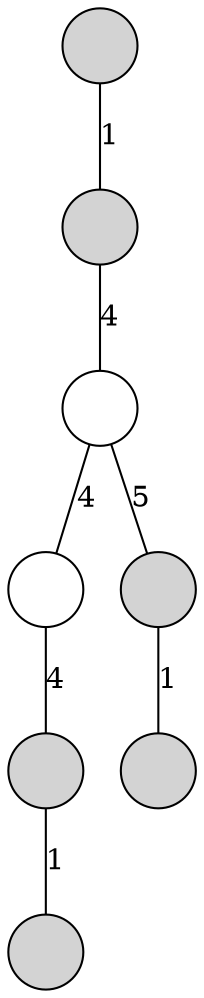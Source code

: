 digraph
{
	node [shape=circle, style=filled, label=""];
	edge [dir=both, arrowtail=none, arrowhead=none];

	n00 -> n10 [label=1];
	n10 -> n20 [label=4];
	n20 -> n30 [label=4];
	n20 -> n31 [label=5];
	n30 -> n40 [label=4];
	n31 -> n41 [label=1];
	n40 -> n50 [label=1];

	n20 [style=solid];
	n30 [style=solid];
}
